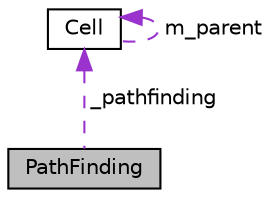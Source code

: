 digraph "PathFinding"
{
  edge [fontname="Helvetica",fontsize="10",labelfontname="Helvetica",labelfontsize="10"];
  node [fontname="Helvetica",fontsize="10",shape=record];
  Node1 [label="PathFinding",height=0.2,width=0.4,color="black", fillcolor="grey75", style="filled" fontcolor="black"];
  Node2 -> Node1 [dir="back",color="darkorchid3",fontsize="10",style="dashed",label=" _pathfinding" ];
  Node2 [label="Cell",height=0.2,width=0.4,color="black", fillcolor="white", style="filled",URL="$class_cell.html"];
  Node2 -> Node2 [dir="back",color="darkorchid3",fontsize="10",style="dashed",label=" m_parent" ];
}
